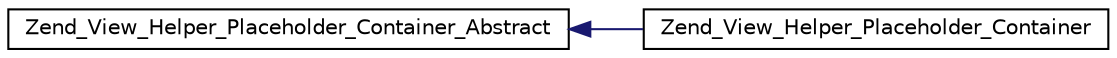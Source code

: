 digraph G
{
  edge [fontname="Helvetica",fontsize="10",labelfontname="Helvetica",labelfontsize="10"];
  node [fontname="Helvetica",fontsize="10",shape=record];
  rankdir="LR";
  Node1 [label="Zend_View_Helper_Placeholder_Container_Abstract",height=0.2,width=0.4,color="black", fillcolor="white", style="filled",URL="$class_zend___view___helper___placeholder___container___abstract.html"];
  Node1 -> Node2 [dir="back",color="midnightblue",fontsize="10",style="solid",fontname="Helvetica"];
  Node2 [label="Zend_View_Helper_Placeholder_Container",height=0.2,width=0.4,color="black", fillcolor="white", style="filled",URL="$class_zend___view___helper___placeholder___container.html"];
}
